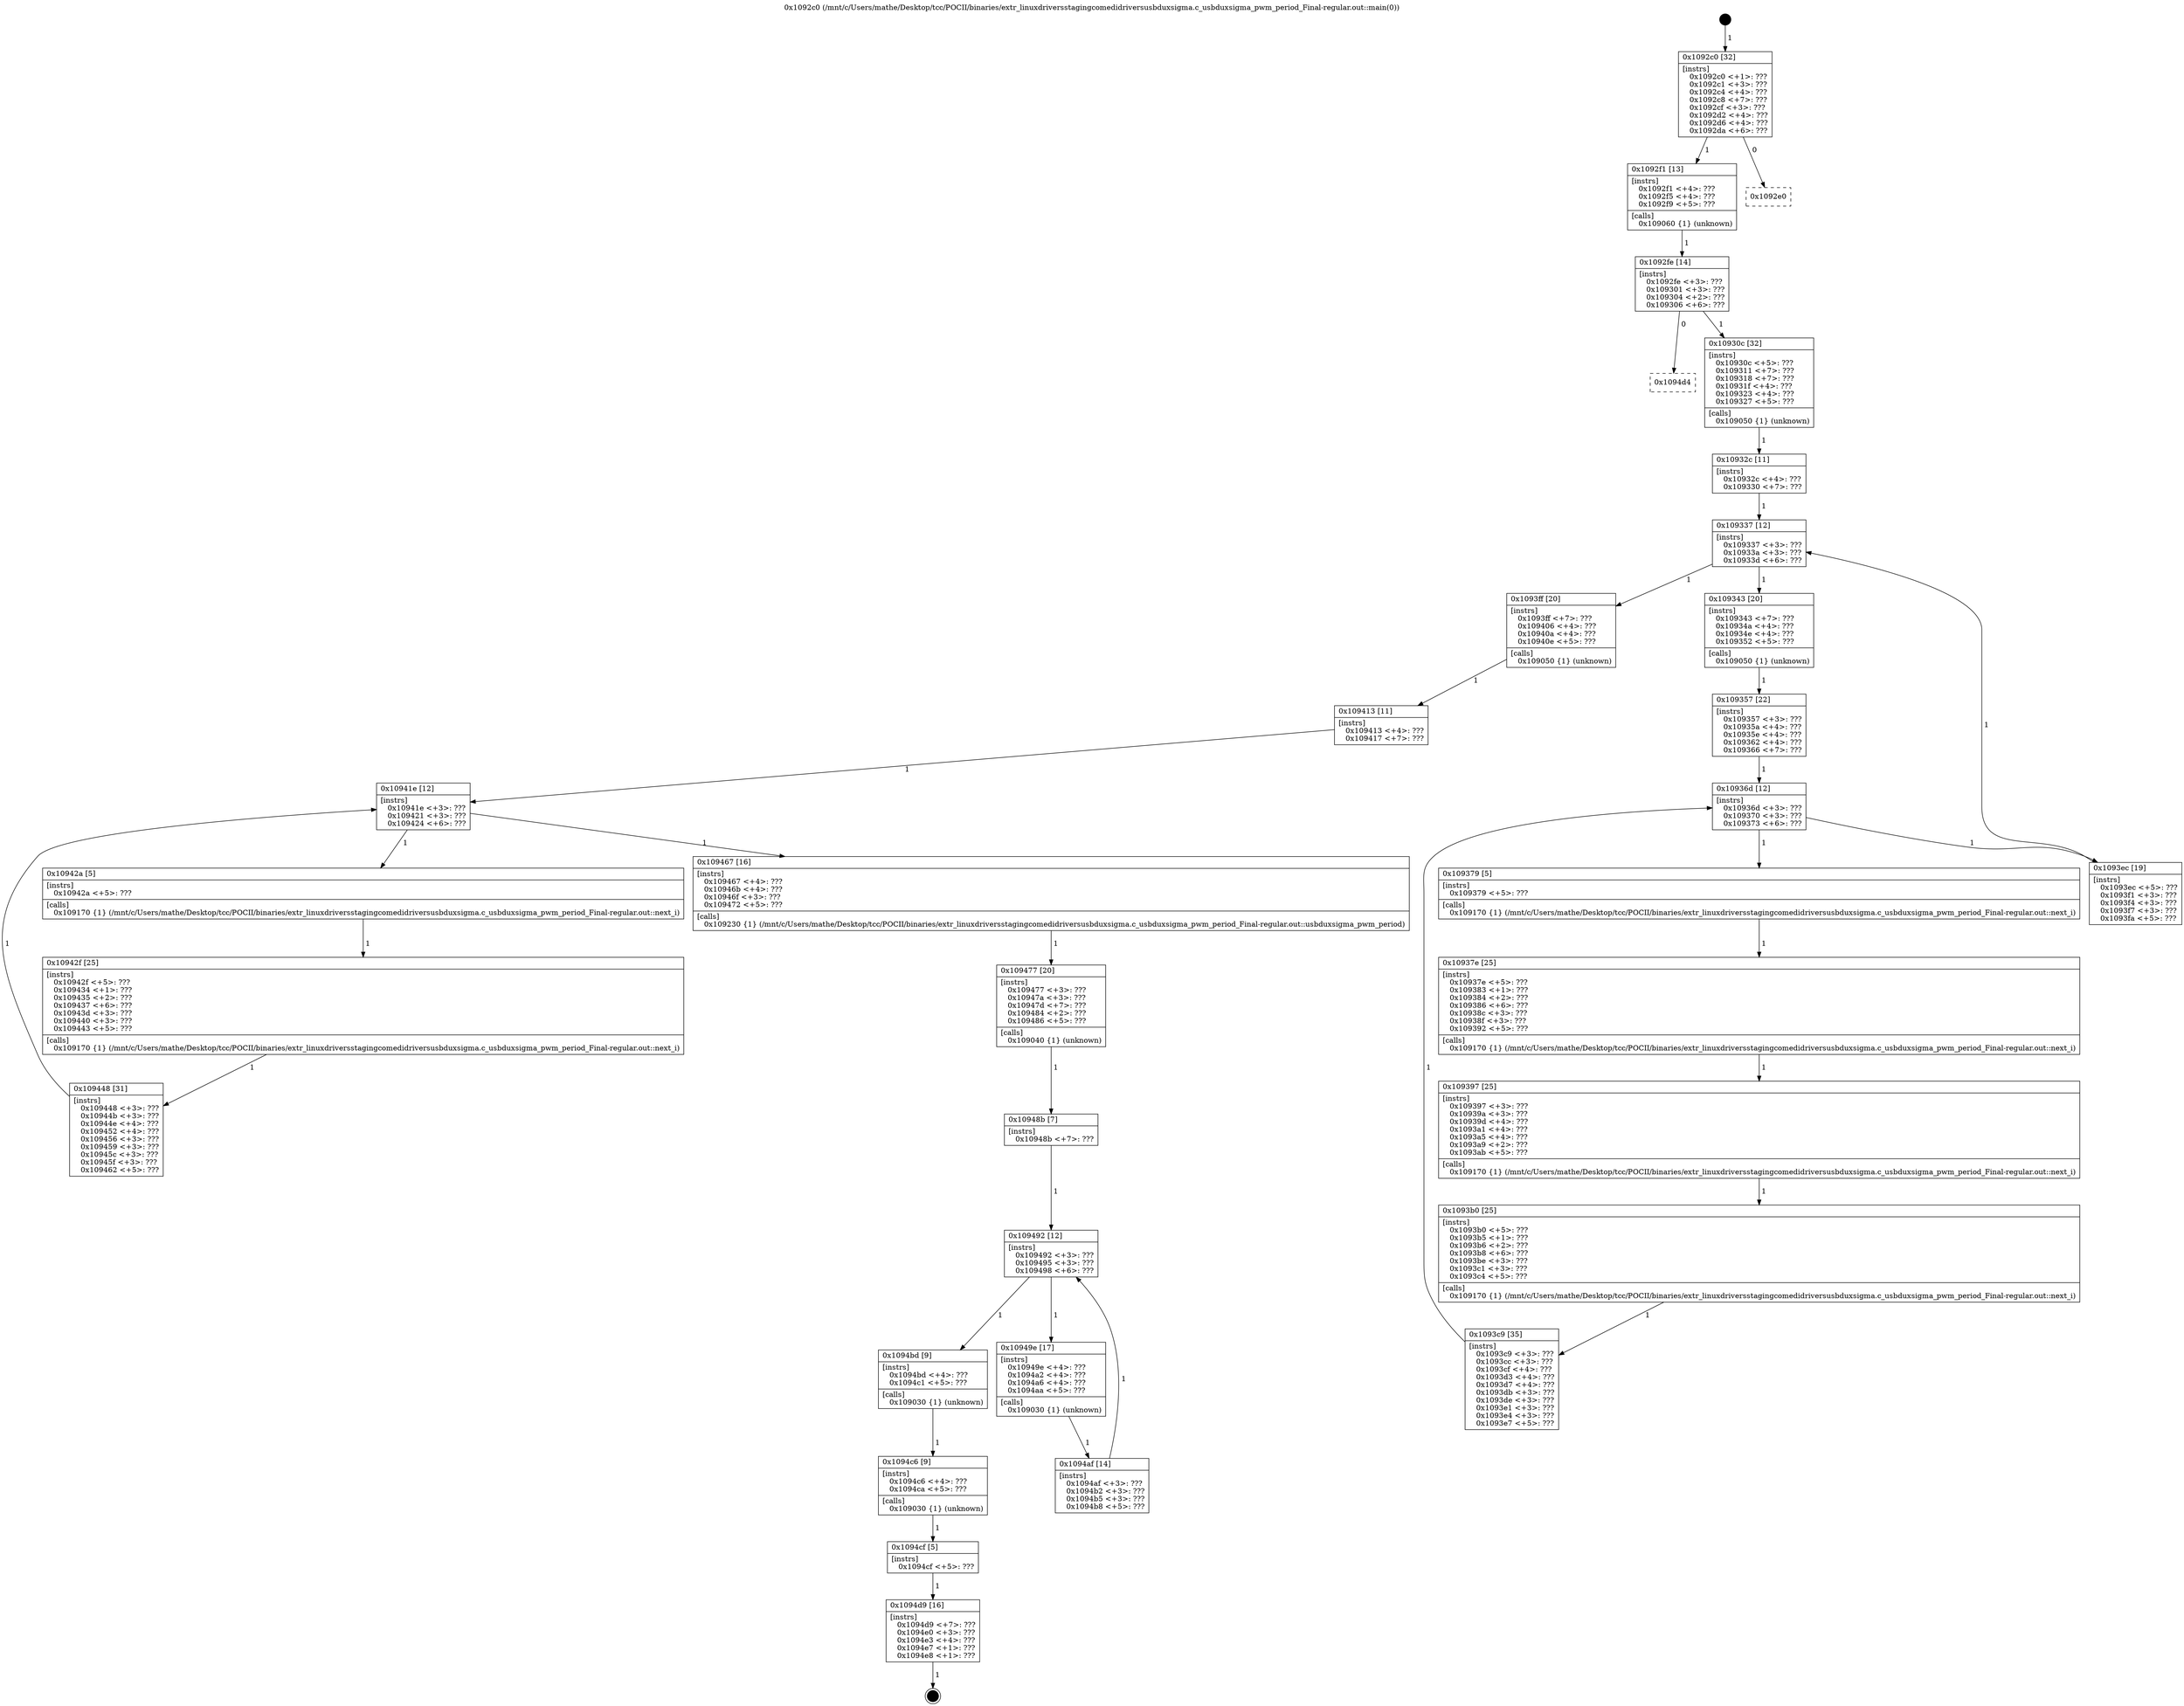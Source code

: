 digraph "0x1092c0" {
  label = "0x1092c0 (/mnt/c/Users/mathe/Desktop/tcc/POCII/binaries/extr_linuxdriversstagingcomedidriversusbduxsigma.c_usbduxsigma_pwm_period_Final-regular.out::main(0))"
  labelloc = "t"
  node[shape=record]

  Entry [label="",width=0.3,height=0.3,shape=circle,fillcolor=black,style=filled]
  "0x1092c0" [label="{
     0x1092c0 [32]\l
     | [instrs]\l
     &nbsp;&nbsp;0x1092c0 \<+1\>: ???\l
     &nbsp;&nbsp;0x1092c1 \<+3\>: ???\l
     &nbsp;&nbsp;0x1092c4 \<+4\>: ???\l
     &nbsp;&nbsp;0x1092c8 \<+7\>: ???\l
     &nbsp;&nbsp;0x1092cf \<+3\>: ???\l
     &nbsp;&nbsp;0x1092d2 \<+4\>: ???\l
     &nbsp;&nbsp;0x1092d6 \<+4\>: ???\l
     &nbsp;&nbsp;0x1092da \<+6\>: ???\l
  }"]
  "0x1092f1" [label="{
     0x1092f1 [13]\l
     | [instrs]\l
     &nbsp;&nbsp;0x1092f1 \<+4\>: ???\l
     &nbsp;&nbsp;0x1092f5 \<+4\>: ???\l
     &nbsp;&nbsp;0x1092f9 \<+5\>: ???\l
     | [calls]\l
     &nbsp;&nbsp;0x109060 \{1\} (unknown)\l
  }"]
  "0x1092e0" [label="{
     0x1092e0\l
  }", style=dashed]
  "0x1092fe" [label="{
     0x1092fe [14]\l
     | [instrs]\l
     &nbsp;&nbsp;0x1092fe \<+3\>: ???\l
     &nbsp;&nbsp;0x109301 \<+3\>: ???\l
     &nbsp;&nbsp;0x109304 \<+2\>: ???\l
     &nbsp;&nbsp;0x109306 \<+6\>: ???\l
  }"]
  "0x1094d4" [label="{
     0x1094d4\l
  }", style=dashed]
  "0x10930c" [label="{
     0x10930c [32]\l
     | [instrs]\l
     &nbsp;&nbsp;0x10930c \<+5\>: ???\l
     &nbsp;&nbsp;0x109311 \<+7\>: ???\l
     &nbsp;&nbsp;0x109318 \<+7\>: ???\l
     &nbsp;&nbsp;0x10931f \<+4\>: ???\l
     &nbsp;&nbsp;0x109323 \<+4\>: ???\l
     &nbsp;&nbsp;0x109327 \<+5\>: ???\l
     | [calls]\l
     &nbsp;&nbsp;0x109050 \{1\} (unknown)\l
  }"]
  Exit [label="",width=0.3,height=0.3,shape=circle,fillcolor=black,style=filled,peripheries=2]
  "0x109337" [label="{
     0x109337 [12]\l
     | [instrs]\l
     &nbsp;&nbsp;0x109337 \<+3\>: ???\l
     &nbsp;&nbsp;0x10933a \<+3\>: ???\l
     &nbsp;&nbsp;0x10933d \<+6\>: ???\l
  }"]
  "0x1093ff" [label="{
     0x1093ff [20]\l
     | [instrs]\l
     &nbsp;&nbsp;0x1093ff \<+7\>: ???\l
     &nbsp;&nbsp;0x109406 \<+4\>: ???\l
     &nbsp;&nbsp;0x10940a \<+4\>: ???\l
     &nbsp;&nbsp;0x10940e \<+5\>: ???\l
     | [calls]\l
     &nbsp;&nbsp;0x109050 \{1\} (unknown)\l
  }"]
  "0x109343" [label="{
     0x109343 [20]\l
     | [instrs]\l
     &nbsp;&nbsp;0x109343 \<+7\>: ???\l
     &nbsp;&nbsp;0x10934a \<+4\>: ???\l
     &nbsp;&nbsp;0x10934e \<+4\>: ???\l
     &nbsp;&nbsp;0x109352 \<+5\>: ???\l
     | [calls]\l
     &nbsp;&nbsp;0x109050 \{1\} (unknown)\l
  }"]
  "0x10936d" [label="{
     0x10936d [12]\l
     | [instrs]\l
     &nbsp;&nbsp;0x10936d \<+3\>: ???\l
     &nbsp;&nbsp;0x109370 \<+3\>: ???\l
     &nbsp;&nbsp;0x109373 \<+6\>: ???\l
  }"]
  "0x1093ec" [label="{
     0x1093ec [19]\l
     | [instrs]\l
     &nbsp;&nbsp;0x1093ec \<+5\>: ???\l
     &nbsp;&nbsp;0x1093f1 \<+3\>: ???\l
     &nbsp;&nbsp;0x1093f4 \<+3\>: ???\l
     &nbsp;&nbsp;0x1093f7 \<+3\>: ???\l
     &nbsp;&nbsp;0x1093fa \<+5\>: ???\l
  }"]
  "0x109379" [label="{
     0x109379 [5]\l
     | [instrs]\l
     &nbsp;&nbsp;0x109379 \<+5\>: ???\l
     | [calls]\l
     &nbsp;&nbsp;0x109170 \{1\} (/mnt/c/Users/mathe/Desktop/tcc/POCII/binaries/extr_linuxdriversstagingcomedidriversusbduxsigma.c_usbduxsigma_pwm_period_Final-regular.out::next_i)\l
  }"]
  "0x10937e" [label="{
     0x10937e [25]\l
     | [instrs]\l
     &nbsp;&nbsp;0x10937e \<+5\>: ???\l
     &nbsp;&nbsp;0x109383 \<+1\>: ???\l
     &nbsp;&nbsp;0x109384 \<+2\>: ???\l
     &nbsp;&nbsp;0x109386 \<+6\>: ???\l
     &nbsp;&nbsp;0x10938c \<+3\>: ???\l
     &nbsp;&nbsp;0x10938f \<+3\>: ???\l
     &nbsp;&nbsp;0x109392 \<+5\>: ???\l
     | [calls]\l
     &nbsp;&nbsp;0x109170 \{1\} (/mnt/c/Users/mathe/Desktop/tcc/POCII/binaries/extr_linuxdriversstagingcomedidriversusbduxsigma.c_usbduxsigma_pwm_period_Final-regular.out::next_i)\l
  }"]
  "0x109397" [label="{
     0x109397 [25]\l
     | [instrs]\l
     &nbsp;&nbsp;0x109397 \<+3\>: ???\l
     &nbsp;&nbsp;0x10939a \<+3\>: ???\l
     &nbsp;&nbsp;0x10939d \<+4\>: ???\l
     &nbsp;&nbsp;0x1093a1 \<+4\>: ???\l
     &nbsp;&nbsp;0x1093a5 \<+4\>: ???\l
     &nbsp;&nbsp;0x1093a9 \<+2\>: ???\l
     &nbsp;&nbsp;0x1093ab \<+5\>: ???\l
     | [calls]\l
     &nbsp;&nbsp;0x109170 \{1\} (/mnt/c/Users/mathe/Desktop/tcc/POCII/binaries/extr_linuxdriversstagingcomedidriversusbduxsigma.c_usbduxsigma_pwm_period_Final-regular.out::next_i)\l
  }"]
  "0x1093b0" [label="{
     0x1093b0 [25]\l
     | [instrs]\l
     &nbsp;&nbsp;0x1093b0 \<+5\>: ???\l
     &nbsp;&nbsp;0x1093b5 \<+1\>: ???\l
     &nbsp;&nbsp;0x1093b6 \<+2\>: ???\l
     &nbsp;&nbsp;0x1093b8 \<+6\>: ???\l
     &nbsp;&nbsp;0x1093be \<+3\>: ???\l
     &nbsp;&nbsp;0x1093c1 \<+3\>: ???\l
     &nbsp;&nbsp;0x1093c4 \<+5\>: ???\l
     | [calls]\l
     &nbsp;&nbsp;0x109170 \{1\} (/mnt/c/Users/mathe/Desktop/tcc/POCII/binaries/extr_linuxdriversstagingcomedidriversusbduxsigma.c_usbduxsigma_pwm_period_Final-regular.out::next_i)\l
  }"]
  "0x1093c9" [label="{
     0x1093c9 [35]\l
     | [instrs]\l
     &nbsp;&nbsp;0x1093c9 \<+3\>: ???\l
     &nbsp;&nbsp;0x1093cc \<+3\>: ???\l
     &nbsp;&nbsp;0x1093cf \<+4\>: ???\l
     &nbsp;&nbsp;0x1093d3 \<+4\>: ???\l
     &nbsp;&nbsp;0x1093d7 \<+4\>: ???\l
     &nbsp;&nbsp;0x1093db \<+3\>: ???\l
     &nbsp;&nbsp;0x1093de \<+3\>: ???\l
     &nbsp;&nbsp;0x1093e1 \<+3\>: ???\l
     &nbsp;&nbsp;0x1093e4 \<+3\>: ???\l
     &nbsp;&nbsp;0x1093e7 \<+5\>: ???\l
  }"]
  "0x109357" [label="{
     0x109357 [22]\l
     | [instrs]\l
     &nbsp;&nbsp;0x109357 \<+3\>: ???\l
     &nbsp;&nbsp;0x10935a \<+4\>: ???\l
     &nbsp;&nbsp;0x10935e \<+4\>: ???\l
     &nbsp;&nbsp;0x109362 \<+4\>: ???\l
     &nbsp;&nbsp;0x109366 \<+7\>: ???\l
  }"]
  "0x1094d9" [label="{
     0x1094d9 [16]\l
     | [instrs]\l
     &nbsp;&nbsp;0x1094d9 \<+7\>: ???\l
     &nbsp;&nbsp;0x1094e0 \<+3\>: ???\l
     &nbsp;&nbsp;0x1094e3 \<+4\>: ???\l
     &nbsp;&nbsp;0x1094e7 \<+1\>: ???\l
     &nbsp;&nbsp;0x1094e8 \<+1\>: ???\l
  }"]
  "0x10932c" [label="{
     0x10932c [11]\l
     | [instrs]\l
     &nbsp;&nbsp;0x10932c \<+4\>: ???\l
     &nbsp;&nbsp;0x109330 \<+7\>: ???\l
  }"]
  "0x10941e" [label="{
     0x10941e [12]\l
     | [instrs]\l
     &nbsp;&nbsp;0x10941e \<+3\>: ???\l
     &nbsp;&nbsp;0x109421 \<+3\>: ???\l
     &nbsp;&nbsp;0x109424 \<+6\>: ???\l
  }"]
  "0x109467" [label="{
     0x109467 [16]\l
     | [instrs]\l
     &nbsp;&nbsp;0x109467 \<+4\>: ???\l
     &nbsp;&nbsp;0x10946b \<+4\>: ???\l
     &nbsp;&nbsp;0x10946f \<+3\>: ???\l
     &nbsp;&nbsp;0x109472 \<+5\>: ???\l
     | [calls]\l
     &nbsp;&nbsp;0x109230 \{1\} (/mnt/c/Users/mathe/Desktop/tcc/POCII/binaries/extr_linuxdriversstagingcomedidriversusbduxsigma.c_usbduxsigma_pwm_period_Final-regular.out::usbduxsigma_pwm_period)\l
  }"]
  "0x10942a" [label="{
     0x10942a [5]\l
     | [instrs]\l
     &nbsp;&nbsp;0x10942a \<+5\>: ???\l
     | [calls]\l
     &nbsp;&nbsp;0x109170 \{1\} (/mnt/c/Users/mathe/Desktop/tcc/POCII/binaries/extr_linuxdriversstagingcomedidriversusbduxsigma.c_usbduxsigma_pwm_period_Final-regular.out::next_i)\l
  }"]
  "0x10942f" [label="{
     0x10942f [25]\l
     | [instrs]\l
     &nbsp;&nbsp;0x10942f \<+5\>: ???\l
     &nbsp;&nbsp;0x109434 \<+1\>: ???\l
     &nbsp;&nbsp;0x109435 \<+2\>: ???\l
     &nbsp;&nbsp;0x109437 \<+6\>: ???\l
     &nbsp;&nbsp;0x10943d \<+3\>: ???\l
     &nbsp;&nbsp;0x109440 \<+3\>: ???\l
     &nbsp;&nbsp;0x109443 \<+5\>: ???\l
     | [calls]\l
     &nbsp;&nbsp;0x109170 \{1\} (/mnt/c/Users/mathe/Desktop/tcc/POCII/binaries/extr_linuxdriversstagingcomedidriversusbduxsigma.c_usbduxsigma_pwm_period_Final-regular.out::next_i)\l
  }"]
  "0x109448" [label="{
     0x109448 [31]\l
     | [instrs]\l
     &nbsp;&nbsp;0x109448 \<+3\>: ???\l
     &nbsp;&nbsp;0x10944b \<+3\>: ???\l
     &nbsp;&nbsp;0x10944e \<+4\>: ???\l
     &nbsp;&nbsp;0x109452 \<+4\>: ???\l
     &nbsp;&nbsp;0x109456 \<+3\>: ???\l
     &nbsp;&nbsp;0x109459 \<+3\>: ???\l
     &nbsp;&nbsp;0x10945c \<+3\>: ???\l
     &nbsp;&nbsp;0x10945f \<+3\>: ???\l
     &nbsp;&nbsp;0x109462 \<+5\>: ???\l
  }"]
  "0x109413" [label="{
     0x109413 [11]\l
     | [instrs]\l
     &nbsp;&nbsp;0x109413 \<+4\>: ???\l
     &nbsp;&nbsp;0x109417 \<+7\>: ???\l
  }"]
  "0x109477" [label="{
     0x109477 [20]\l
     | [instrs]\l
     &nbsp;&nbsp;0x109477 \<+3\>: ???\l
     &nbsp;&nbsp;0x10947a \<+3\>: ???\l
     &nbsp;&nbsp;0x10947d \<+7\>: ???\l
     &nbsp;&nbsp;0x109484 \<+2\>: ???\l
     &nbsp;&nbsp;0x109486 \<+5\>: ???\l
     | [calls]\l
     &nbsp;&nbsp;0x109040 \{1\} (unknown)\l
  }"]
  "0x109492" [label="{
     0x109492 [12]\l
     | [instrs]\l
     &nbsp;&nbsp;0x109492 \<+3\>: ???\l
     &nbsp;&nbsp;0x109495 \<+3\>: ???\l
     &nbsp;&nbsp;0x109498 \<+6\>: ???\l
  }"]
  "0x1094bd" [label="{
     0x1094bd [9]\l
     | [instrs]\l
     &nbsp;&nbsp;0x1094bd \<+4\>: ???\l
     &nbsp;&nbsp;0x1094c1 \<+5\>: ???\l
     | [calls]\l
     &nbsp;&nbsp;0x109030 \{1\} (unknown)\l
  }"]
  "0x10949e" [label="{
     0x10949e [17]\l
     | [instrs]\l
     &nbsp;&nbsp;0x10949e \<+4\>: ???\l
     &nbsp;&nbsp;0x1094a2 \<+4\>: ???\l
     &nbsp;&nbsp;0x1094a6 \<+4\>: ???\l
     &nbsp;&nbsp;0x1094aa \<+5\>: ???\l
     | [calls]\l
     &nbsp;&nbsp;0x109030 \{1\} (unknown)\l
  }"]
  "0x1094af" [label="{
     0x1094af [14]\l
     | [instrs]\l
     &nbsp;&nbsp;0x1094af \<+3\>: ???\l
     &nbsp;&nbsp;0x1094b2 \<+3\>: ???\l
     &nbsp;&nbsp;0x1094b5 \<+3\>: ???\l
     &nbsp;&nbsp;0x1094b8 \<+5\>: ???\l
  }"]
  "0x10948b" [label="{
     0x10948b [7]\l
     | [instrs]\l
     &nbsp;&nbsp;0x10948b \<+7\>: ???\l
  }"]
  "0x1094c6" [label="{
     0x1094c6 [9]\l
     | [instrs]\l
     &nbsp;&nbsp;0x1094c6 \<+4\>: ???\l
     &nbsp;&nbsp;0x1094ca \<+5\>: ???\l
     | [calls]\l
     &nbsp;&nbsp;0x109030 \{1\} (unknown)\l
  }"]
  "0x1094cf" [label="{
     0x1094cf [5]\l
     | [instrs]\l
     &nbsp;&nbsp;0x1094cf \<+5\>: ???\l
  }"]
  Entry -> "0x1092c0" [label=" 1"]
  "0x1092c0" -> "0x1092f1" [label=" 1"]
  "0x1092c0" -> "0x1092e0" [label=" 0"]
  "0x1092f1" -> "0x1092fe" [label=" 1"]
  "0x1092fe" -> "0x1094d4" [label=" 0"]
  "0x1092fe" -> "0x10930c" [label=" 1"]
  "0x1094d9" -> Exit [label=" 1"]
  "0x10930c" -> "0x10932c" [label=" 1"]
  "0x109337" -> "0x1093ff" [label=" 1"]
  "0x109337" -> "0x109343" [label=" 1"]
  "0x109343" -> "0x109357" [label=" 1"]
  "0x10936d" -> "0x1093ec" [label=" 1"]
  "0x10936d" -> "0x109379" [label=" 1"]
  "0x109379" -> "0x10937e" [label=" 1"]
  "0x10937e" -> "0x109397" [label=" 1"]
  "0x109397" -> "0x1093b0" [label=" 1"]
  "0x1093b0" -> "0x1093c9" [label=" 1"]
  "0x109357" -> "0x10936d" [label=" 1"]
  "0x1093c9" -> "0x10936d" [label=" 1"]
  "0x1094cf" -> "0x1094d9" [label=" 1"]
  "0x10932c" -> "0x109337" [label=" 1"]
  "0x1093ec" -> "0x109337" [label=" 1"]
  "0x1093ff" -> "0x109413" [label=" 1"]
  "0x10941e" -> "0x109467" [label=" 1"]
  "0x10941e" -> "0x10942a" [label=" 1"]
  "0x10942a" -> "0x10942f" [label=" 1"]
  "0x10942f" -> "0x109448" [label=" 1"]
  "0x109413" -> "0x10941e" [label=" 1"]
  "0x109448" -> "0x10941e" [label=" 1"]
  "0x109467" -> "0x109477" [label=" 1"]
  "0x109477" -> "0x10948b" [label=" 1"]
  "0x109492" -> "0x1094bd" [label=" 1"]
  "0x109492" -> "0x10949e" [label=" 1"]
  "0x10949e" -> "0x1094af" [label=" 1"]
  "0x10948b" -> "0x109492" [label=" 1"]
  "0x1094af" -> "0x109492" [label=" 1"]
  "0x1094bd" -> "0x1094c6" [label=" 1"]
  "0x1094c6" -> "0x1094cf" [label=" 1"]
}
